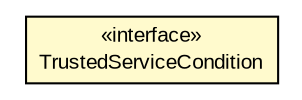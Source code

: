 #!/usr/local/bin/dot
#
# Class diagram 
# Generated by UMLGraph version R5_6-24-gf6e263 (http://www.umlgraph.org/)
#

digraph G {
	edge [fontname="arial",fontsize=10,labelfontname="arial",labelfontsize=10];
	node [fontname="arial",fontsize=10,shape=plaintext];
	nodesep=0.25;
	ranksep=0.5;
	// eu.europa.esig.dss.validation.process.qualification.trust.consistency.TrustedServiceCondition
	c741649 [label=<<table title="eu.europa.esig.dss.validation.process.qualification.trust.consistency.TrustedServiceCondition" border="0" cellborder="1" cellspacing="0" cellpadding="2" port="p" bgcolor="lemonChiffon" href="./TrustedServiceCondition.html">
		<tr><td><table border="0" cellspacing="0" cellpadding="1">
<tr><td align="center" balign="center"> &#171;interface&#187; </td></tr>
<tr><td align="center" balign="center"> TrustedServiceCondition </td></tr>
		</table></td></tr>
		</table>>, URL="./TrustedServiceCondition.html", fontname="arial", fontcolor="black", fontsize=10.0];
}

